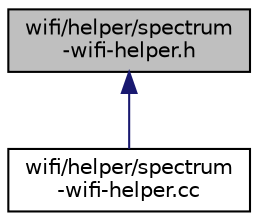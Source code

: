 digraph "wifi/helper/spectrum-wifi-helper.h"
{
  edge [fontname="Helvetica",fontsize="10",labelfontname="Helvetica",labelfontsize="10"];
  node [fontname="Helvetica",fontsize="10",shape=record];
  Node1 [label="wifi/helper/spectrum\l-wifi-helper.h",height=0.2,width=0.4,color="black", fillcolor="grey75", style="filled", fontcolor="black"];
  Node1 -> Node2 [dir="back",color="midnightblue",fontsize="10",style="solid"];
  Node2 [label="wifi/helper/spectrum\l-wifi-helper.cc",height=0.2,width=0.4,color="black", fillcolor="white", style="filled",URL="$dd/d68/spectrum-wifi-helper_8cc.html"];
}
